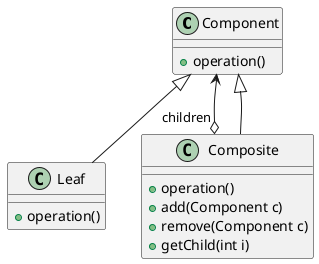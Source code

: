 @startuml 

skinparam DefaultFontName PingFangSC-Regular

class Component{
    + operation()
}
class Leaf{
    + operation()
}
class Composite{
    + operation()
    + add(Component c)
    + remove(Component c)
    + getChild(int i)
}

Component <|-- Leaf
Component <--o "children" Composite
Component <|-- Composite

@enduml
